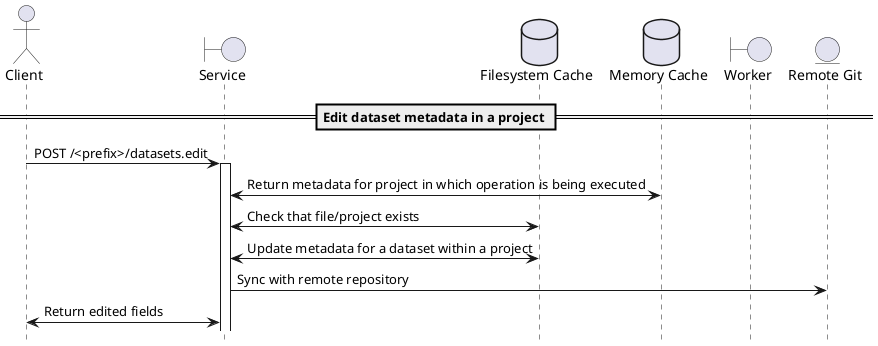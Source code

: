     @startuml
    hide footbox
    skinparam shadowing false

    actor Client
    boundary Service
    database "Filesystem Cache" as Filesystem
    database "Memory Cache" as Cache
    boundary Worker
    entity "Remote Git" as Git

    == Edit dataset metadata in a project ==
    Client->Service: POST /<prefix>/datasets.edit
    activate Service
    Service<->Cache: Return metadata for project in which operation is being executed
    Service<->Filesystem: Check that file/project exists
    Service<->Filesystem: Update metadata for a dataset within a project
    Service->Git: Sync with remote repository
    Service<->Client: Return edited fields

    @enduml

